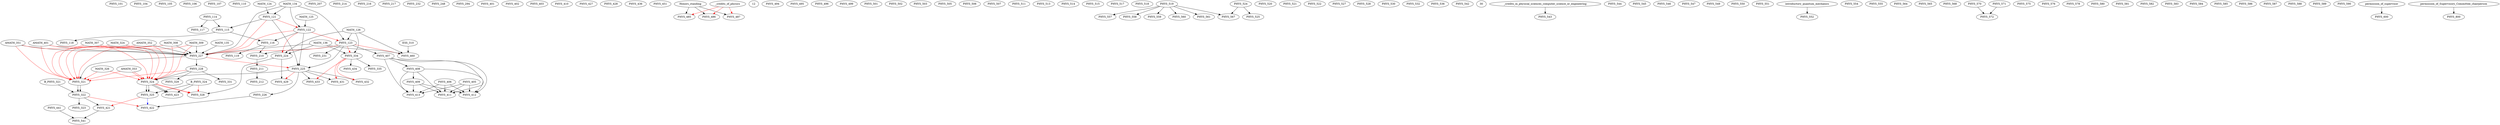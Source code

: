 digraph G {
    PHYS_101;
    PHYS_104;
    PHYS_105;
    PHYS_106;
    PHYS_107;
    PHYS_110;
    PHYS_114;
    edge [color=black];
    PHYS_114 -> PHYS_115;
    PHYS_121 -> PHYS_115;
    edge [color=black];
    PHYS_115 -> PHYS_116;
    PHYS_122 -> PHYS_116;
    edge [color=black];
    PHYS_114 -> PHYS_117;
    edge [color=black];
    PHYS_115 -> PHYS_118;
    edge [color=black];
    PHYS_116 -> PHYS_119;
    edge [color=black];
    MATH_124 -> PHYS_121;
    MATH_134 -> PHYS_121;
    edge [color=black];
    MATH_125 -> PHYS_122;
    MATH_134 -> PHYS_122;
    edge [color=red];
    PHYS_121 -> PHYS_122;
    edge [color=black];
    MATH_126 -> PHYS_123;
    MATH_134 -> PHYS_123;
    edge [color=red];
    PHYS_122 -> PHYS_123;
    PHYS_207;
    edge [color=black];
    PHYS_116 -> PHYS_210;
    PHYS_123 -> PHYS_210;
    edge [color=black];
    PHYS_210 -> PHYS_211;
    edge [color=black];
    PHYS_211 -> PHYS_212;
    PHYS_214;
    PHYS_216;
    PHYS_217;
    edge [color=black];
    MATH_126 -> PHYS_224;
    MATH_136 -> PHYS_224;
    edge [color=red];
    PHYS_122 -> PHYS_224;
    edge [color=black];
    PHYS_121 -> PHYS_225;
    PHYS_122 -> PHYS_225;
    PHYS_123 -> PHYS_225;
    edge [color=red];
    PHYS_227 -> PHYS_225;
    edge [color=black];
    PHYS_225 -> PHYS_226;
    edge [color=black];
    MATH_134 -> PHYS_227;
    MATH_135 -> PHYS_227;
    MATH_136 -> PHYS_227;
    MATH_307 -> PHYS_227;
    MATH_308 -> PHYS_227;
    MATH_309 -> PHYS_227;
    MATH_324 -> PHYS_227;
    AMATH_401 -> PHYS_227;
    AMATH_351 -> PHYS_227;
    AMATH_352 -> PHYS_227;
    edge [color=red];
    PHYS_121 -> PHYS_227;
    PHYS_122 -> PHYS_227;
    PHYS_123 -> PHYS_227;
    edge [color=black];
    PHYS_227 -> PHYS_228;
    edge [color=black];
    PHYS_123 -> PHYS_231;
    PHYS_232;
    PHYS_248;
    PHYS_294;
    edge [color=black];
    PHYS_227 -> PHYS_321;
    edge [color=red];
    PHYS_228 -> PHYS_321;
    MATH_307 -> PHYS_321;
    AMATH_351 -> PHYS_321;
    MATH_308 -> PHYS_321;
    AMATH_352 -> PHYS_321;
    MATH_309 -> PHYS_321;
    AMATH_353 -> PHYS_321;
    MATH_324 -> PHYS_321;
    MATH_326 -> PHYS_321;
    AMATH_401 -> PHYS_321;
    edge [color=black];
    PHYS_321 -> PHYS_322;
    B_PHYS_321 -> PHYS_322;
    PHYS_321 -> PHYS_322;
    edge [color=black];
    PHYS_322 -> PHYS_323;
    edge [color=black];
    PHYS_225 -> PHYS_324;
    PHYS_228 -> PHYS_324;
    edge [color=red];
    MATH_307 -> PHYS_324;
    AMATH_351 -> PHYS_324;
    MATH_308 -> PHYS_324;
    AMATH_353 -> PHYS_324;
    MATH_309 -> PHYS_324;
    AMATH_353 -> PHYS_324;
    MATH_324 -> PHYS_324;
    MATH_326 -> PHYS_324;
    AMATH_401 -> PHYS_324;
    edge [color=black];
    PHYS_324 -> PHYS_325;
    B_PHYS_324 -> PHYS_325;
    PHYS_324 -> PHYS_325;
    edge [color=black];
    PHYS_224 -> PHYS_328;
    edge [color=red];
    PHYS_324 -> PHYS_328;
    B_PHYS_324 -> PHYS_328;
    PHYS_324 -> PHYS_328;
    edge [color=black];
    PHYS_228 -> PHYS_329;
    edge [color=black];
    PHYS_228 -> PHYS_331;
    edge [color=black];
    MATH_126 -> PHYS_334;
    MATH_136 -> PHYS_334;
    edge [color=red];
    PHYS_123 -> PHYS_334;
    edge [color=black];
    PHYS_334 -> PHYS_335;
    PHYS_401;
    PHYS_402;
    PHYS_403;
    PHYS_405;
    PHYS_406;
    edge [color=black];
    PHYS_123 -> PHYS_407;
    edge [color=black];
    PHYS_407 -> PHYS_408;
    edge [color=black];
    PHYS_408 -> PHYS_409;
    PHYS_410;
    edge [color=black];
    PHYS_405 -> PHYS_411;
    PHYS_406 -> PHYS_411;
    PHYS_407 -> PHYS_411;
    PHYS_408 -> PHYS_411;
    PHYS_409 -> PHYS_411;
    edge [color=black];
    PHYS_405 -> PHYS_412;
    PHYS_406 -> PHYS_412;
    PHYS_407 -> PHYS_412;
    PHYS_408 -> PHYS_412;
    PHYS_409 -> PHYS_412;
    edge [color=black];
    PHYS_405 -> PHYS_413;
    PHYS_406 -> PHYS_413;
    PHYS_407 -> PHYS_413;
    PHYS_408 -> PHYS_413;
    PHYS_409 -> PHYS_413;
    edge [color=black];
    PHYS_322 -> PHYS_421;
    edge [color=red];
    PHYS_325 -> PHYS_421;
    edge [color=black];
    PHYS_226 -> PHYS_422;
    edge [color=red];
    PHYS_322 -> PHYS_422;
    edge [color=blue];
    PHYS_325 -> PHYS_422;
    edge [color=black];
    PHYS_324 -> PHYS_423;
    B_PHYS_324 -> PHYS_423;
    PHYS_324 -> PHYS_423;
    PHYS_427;
    PHYS_428;
    edge [color=black];
    PHYS_224 -> PHYS_429;
    edge [color=red];
    PHYS_225 -> PHYS_429;
    edge [color=black];
    PHYS_225 -> PHYS_431;
    edge [color=red];
    PHYS_334 -> PHYS_431;
    edge [color=black];
    PHYS_225 -> PHYS_432;
    edge [color=red];
    PHYS_334 -> PHYS_432;
    edge [color=black];
    PHYS_225 -> PHYS_433;
    edge [color=red];
    PHYS_334 -> PHYS_433;
    edge [color=black];
    PHYS_334 -> PHYS_434;
    PHYS_436;
    PHYS_441;
    PHYS_451;
    edge [color=black];
    ESS_310 -> PHYS_460;
    MATH_126 -> PHYS_460;
    MATH_136 -> PHYS_460;
    edge [color=red];
    PHYS_123 -> PHYS_460;
    edge [color=black];
    Honors_standing -> PHYS_485;
    edge [color=red];
    12_credits_of_physics -> PHYS_485;
    edge [color=black];
    Honors_standing -> PHYS_486;
    edge [color=red];
    12_credits_of_physics -> PHYS_486;
    edge [color=black];
    Honors_standing -> PHYS_487;
    edge [color=red];
    12_credits_of_physics -> PHYS_487;
    PHYS_494;
    PHYS_495;
    PHYS_496;
    PHYS_499;
    PHYS_501;
    PHYS_502;
    PHYS_503;
    PHYS_505;
    PHYS_506;
    PHYS_507;
    PHYS_511;
    PHYS_513;
    PHYS_514;
    PHYS_515;
    PHYS_517;
    PHYS_518;
    PHYS_519;
    PHYS_520;
    PHYS_521;
    PHYS_522;
    PHYS_524;
    edge [color=black];
    PHYS_524 -> PHYS_525;
    PHYS_527;
    PHYS_528;
    PHYS_530;
    PHYS_532;
    PHYS_536;
    edge [color=black];
    PHYS_421 -> PHYS_541;
    PHYS_441 -> PHYS_541;
    PHYS_542;
    edge [color=black];
    30_credits_in_physical_sciences_computer_science_or_engineering -> PHYS_543;
    PHYS_544;
    PHYS_545;
    PHYS_546;
    PHYS_547;
    PHYS_549;
    PHYS_550;
    PHYS_551;
    edge [color=black];
    introductory_quantum_mechanics -> PHYS_552;
    PHYS_554;
    PHYS_555;
    edge [color=black];
    PHYS_519 -> PHYS_557;
    edge [color=black];
    PHYS_519 -> PHYS_558;
    edge [color=black];
    PHYS_519 -> PHYS_559;
    edge [color=black];
    PHYS_519 -> PHYS_560;
    edge [color=black];
    PHYS_519 -> PHYS_561;
    PHYS_564;
    PHYS_565;
    edge [color=black];
    PHYS_519 -> PHYS_567;
    PHYS_524 -> PHYS_567;
    PHYS_568;
    PHYS_570;
    PHYS_571;
    edge [color=black];
    PHYS_570 -> PHYS_572;
    PHYS_571 -> PHYS_572;
    PHYS_575;
    PHYS_576;
    PHYS_578;
    PHYS_580;
    PHYS_581;
    PHYS_582;
    PHYS_583;
    PHYS_584;
    PHYS_585;
    PHYS_586;
    PHYS_587;
    PHYS_588;
    PHYS_589;
    PHYS_590;
    edge [color=black];
    permission_of_supervisor -> PHYS_600;
    edge [color=black];
    permission_of_Supervisory_Committee_chairperson -> PHYS_800;
}
